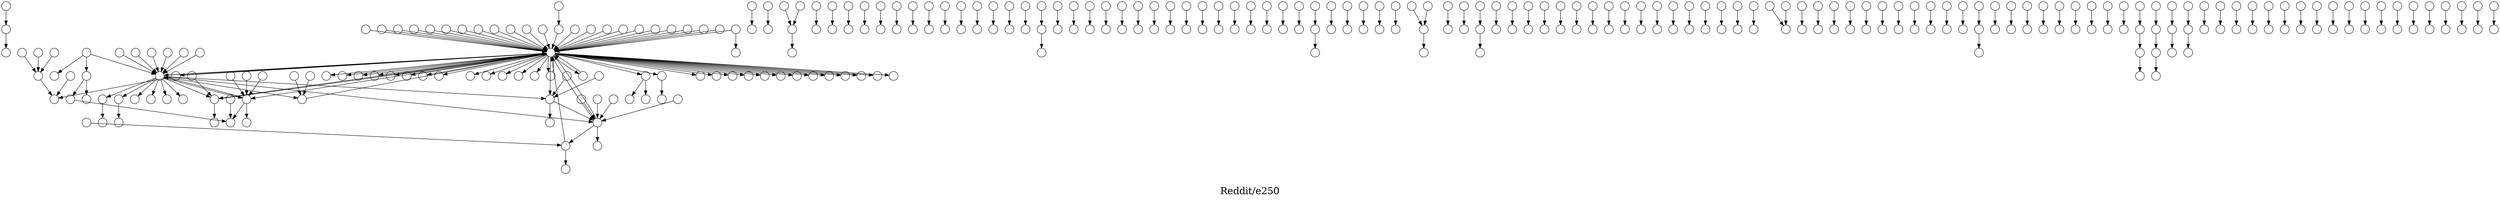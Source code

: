 /*****
Reddit/e250
*****/

digraph G {
  graph [splines=false overlap=false]
  node  [shape=ellipse, width=0.3, height=0.3, label=""]
  108230 ;
  90784 ;
  108256 ;
  1224 ;
  21560 ;
  28394 ;
  30221 ;
  40577 ;
  45993 ;
  47814 ;
  50029 ;
  57238 ;
  64983 ;
  68976 ;
  69650 ;
  72028 ;
  74768 ;
  76860 ;
  77827 ;
  80318 ;
  89394 ;
  92390 ;
  93685 ;
  97553 ;
  99216 ;
  100201 ;
  102274 ;
  103191 ;
  104709 ;
  104833 ;
  105030 ;
  105175 ;
  105784 ;
  107813 ;
  108027 ;
  108238 ;
  108248 ;
  108253 ;
  108257 ;
  47408 ;
  64361 ;
  75709 ;
  77656 ;
  104480 ;
  107877 ;
  108036 ;
  108000 ;
  88031 ;
  107973 ;
  107974 ;
  108103 ;
  39225 ;
  107529 ;
  93611 ;
  107660 ;
  91260 ;
  107114 ;
  104387 ;
  107777 ;
  98768 ;
  102892 ;
  105684 ;
  67951 ;
  86689 ;
  107840 ;
  105077 ;
  608 ;
  609 ;
  107554 ;
  75776 ;
  107616 ;
  64330 ;
  107517 ;
  105411 ;
  107870 ;
  98271 ;
  107398 ;
  69051 ;
  106189 ;
  1104 ;
  1105 ;
  107519 ;
  39230 ;
  108160 ;
  77534 ;
  102847 ;
  51328 ;
  2723 ;
  105743 ;
  107598 ;
  107934 ;
  100653 ;
  97848 ;
  98453 ;
  58943 ;
  58944 ;
  53373 ;
  6399 ;
  106906 ;
  56407 ;
  106303 ;
  28070 ;
  106974 ;
  107234 ;
  108084 ;
  29106 ;
  29107 ;
  47872 ;
  104441 ;
  108228 ;
  108229 ;
  47044 ;
  47045 ;
  70115 ;
  11428 ;
  11429 ;
  53834 ;
  11445 ;
  67910 ;
  103461 ;
  99704 ;
  98642 ;
  61576 ;
  61577 ;
  13399 ;
  34212 ;
  13406 ;
  13407 ;
  17033 ;
  86147 ;
  83602 ;
  17510 ;
  94099 ;
  17614 ;
  21240 ;
  17734 ;
  17735 ;
  61218 ;
  18899 ;
  18900 ;
  78786 ;
  91785 ;
  20260 ;
  20261 ;
  21556 ;
  21557 ;
  22161 ;
  108205 ;
  108209 ;
  71525 ;
  41984 ;
  66676 ;
  102384 ;
  106520 ;
  100753 ;
  24511 ;
  24512 ;
  75756 ;
  24588 ;
  24812 ;
  24813 ;
  24984 ;
  68569 ;
  68570 ;
  90915 ;
  107480 ;
  27930 ;
  62928 ;
  84697 ;
  33142 ;
  57180 ;
  30231 ;
  30232 ;
  33140 ;
  73362 ;
  73363 ;
  34366 ;
  104919 ;
  34369 ;
  34372 ;
  34373 ;
  105971 ;
  36039 ;
  37284 ;
  58409 ;
  68170 ;
  85317 ;
  39227 ;
  39556 ;
  39557 ;
  43859 ;
  50307 ;
  43871 ;
  43884 ;
  43885 ;
  50948 ;
  50949 ;
  45004 ;
  45579 ;
  45580 ;
  46245 ;
  47041 ;
  47042 ;
  47043 ;
  47047 ;
  47048 ;
  47049 ;
  47054 ;
  47055 ;
  47409 ;
  75538 ;
  89054 ;
  49160 ;
  49161 ;
  50821 ;
  50822 ;
  56009 ;
  50942 ;
  50969 ;
  51650 ;
  52300 ;
  50972 ;
  51637 ;
  51638 ;
  51640 ;
  51641 ;
  60412 ;
  51645 ;
  84981 ;
  58476 ;
  107354 ;
  54622 ;
  74884 ;
  54716 ;
  97403 ;
  57967 ;
  57968 ;
  59281 ;
  103974 ;
  59533 ;
  107494 ;
  59537 ;
  59538 ;
  95845 ;
  59571 ;
  59875 ;
  60594 ;
  60595 ;
  61000 ;
  66524 ;
  66525 ;
  62568 ;
  107270 ;
  62728 ;
  94002 ;
  64404 ;
  64405 ;
  64406 ;
  64639 ;
  64640 ;
  65535 ;
  65536 ;
  67970 ;
  67971 ;
  68026 ;
  87286 ;
  68169 ;
  68565 ;
  100395 ;
  68571 ;
  68572 ;
  68573 ;
  69020 ;
  69295 ;
  107972 ;
  71283 ;
  82573 ;
  72728 ;
  73330 ;
  73331 ;
  73333 ;
  73335 ;
  73336 ;
  73337 ;
  73339 ;
  73340 ;
  73344 ;
  73348 ;
  73341 ;
  73342 ;
  73343 ;
  73351 ;
  73352 ;
  73353 ;
  73972 ;
  73973 ;
  74144 ;
  74143 ;
  74773 ;
  74774 ;
  75750 ;
  99197 ;
  77884 ;
  77887 ;
  77991 ;
  77989 ;
  81624 ;
  86211 ;
  86212 ;
  86228 ;
  86229 ;
  89276 ;
  89419 ;
  89421 ;
  89422 ;
  89424 ;
  89425 ;
  105894 ;
  95190 ;
  95191 ;
  95317 ;
  96970 ;
  97767 ;
  98562 ;
  98563 ;
  98606 ;
  100679 ;
  100680 ;
  100736 ;
  100737 ;
  103419 ;
  103420 ;
  104007 ;
  104931 ;
  105818 ;
  105819 ;
  106115 ;
  106129 ;
  107165 ;
  107166 ;
  107172 ;
  107173 ;
  107176 ;
  108230 -> 90784;
  90784 -> 57180;
  108256 -> 1224;
  108256 -> 21560;
  108256 -> 28394;
  108256 -> 30221;
  108256 -> 40577;
  108256 -> 45993;
  108256 -> 47814;
  108256 -> 50029;
  108256 -> 57238;
  108256 -> 64983;
  108256 -> 68976;
  108256 -> 69650;
  108256 -> 72028;
  108256 -> 74768;
  108256 -> 76860;
  108256 -> 77827;
  108256 -> 80318;
  108256 -> 89394;
  108256 -> 92390;
  108256 -> 93685;
  108256 -> 97553;
  108256 -> 99216;
  108256 -> 100201;
  108256 -> 102274;
  108256 -> 103191;
  108256 -> 104709;
  108256 -> 104833;
  108256 -> 105030;
  108256 -> 105175;
  108256 -> 105784;
  108256 -> 107813;
  108256 -> 108027;
  108256 -> 108238;
  108256 -> 108248;
  108256 -> 108253;
  108256 -> 108257;
  99216 -> 66676;
  99216 -> 102384;
  104833 -> 51328;
  105175 -> 108256;
  105784 -> 105077;
  105784 -> 108256;
  107813 -> 108256;
  108027 -> 98768;
  108027 -> 102892;
  108027 -> 108256;
  108238 -> 67951;
  108238 -> 108027;
  108248 -> 105684;
  108248 -> 108256;
  108253 -> 47408;
  108253 -> 64361;
  108253 -> 75709;
  108253 -> 77656;
  108253 -> 104480;
  108253 -> 107877;
  108253 -> 108027;
  108253 -> 108036;
  108253 -> 108238;
  108253 -> 108248;
  108253 -> 108256;
  108253 -> 108257;
  108257 -> 91260;
  108257 -> 107114;
  108257 -> 108253;
  47408 -> 47409;
  107877 -> 86689;
  108036 -> 108256;
  108000 -> 88031;
  107973 -> 107974;
  108103 -> 39225;
  107529 -> 93611;
  107529 -> 107660;
  107529 -> 108253;
  107660 -> 104387;
  107660 -> 107777;
  107777 -> 107114;
  102892 -> 75756;
  102892 -> 108256;
  107840 -> 105077;
  608 -> 609;
  107554 -> 75776;
  107616 -> 64330;
  107517 -> 108256;
  105411 -> 108256;
  107870 -> 98271;
  107398 -> 69051;
  106189 -> 108256;
  1104 -> 1105;
  107519 -> 39230;
  108160 -> 108257;
  77534 -> 102847;
  2723 -> 108036;
  105743 -> 107598;
  105743 -> 108256;
  107934 -> 100653;
  97848 -> 108256;
  98453 -> 108256;
  58943 -> 58944;
  53373 -> 108027;
  6399 -> 107840;
  106906 -> 56407;
  106303 -> 28070;
  106974 -> 108256;
  107234 -> 108256;
  108084 -> 108256;
  29106 -> 29107;
  47872 -> 108253;
  104441 -> 105077;
  108228 -> 108229;
  47044 -> 47045;
  70115 -> 108256;
  11428 -> 11429;
  53834 -> 11445;
  67910 -> 103461;
  99704 -> 98642;
  61576 -> 61577;
  13399 -> 34212;
  13406 -> 13407;
  17033 -> 108256;
  86147 -> 83602;
  17510 -> 94099;
  17614 -> 21240;
  17734 -> 17735;
  61218 -> 108256;
  18899 -> 18900;
  78786 -> 91785;
  20260 -> 20261;
  21556 -> 21557;
  22161 -> 107840;
  108205 -> 108209;
  71525 -> 41984;
  41984 -> 24588;
  106520 -> 100753;
  24511 -> 24512;
  24812 -> 24813;
  24984 -> 108256;
  68569 -> 68570;
  90915 -> 107480;
  27930 -> 108036;
  62928 -> 84697;
  84697 -> 33142;
  30231 -> 30232;
  33140 -> 84697;
  73362 -> 73363;
  34366 -> 104919;
  104919 -> 34369;
  34372 -> 34373;
  105971 -> 108103;
  36039 -> 108256;
  37284 -> 58409;
  68170 -> 108256;
  85317 -> 108103;
  39227 -> 108248;
  39556 -> 39557;
  43859 -> 108238;
  50307 -> 43871;
  43884 -> 43885;
  50948 -> 50949;
  45004 -> 108256;
  45579 -> 45580;
  46245 -> 108257;
  47041 -> 47042;
  47043 -> 47044;
  47047 -> 47048;
  47049 -> 108256;
  47054 -> 47055;
  75538 -> 108238;
  89054 -> 108256;
  49160 -> 49161;
  50821 -> 50822;
  56009 -> 108253;
  50942 -> 108257;
  50969 -> 51650;
  52300 -> 50972;
  51637 -> 51638;
  51640 -> 51641;
  60412 -> 108253;
  51645 -> 84981;
  58476 -> 107354;
  54622 -> 74884;
  54716 -> 97403;
  57967 -> 57968;
  59281 -> 103974;
  59533 -> 107494;
  59537 -> 59538;
  95845 -> 59571;
  59875 -> 108027;
  60594 -> 60595;
  61000 -> 108256;
  66524 -> 66525;
  62568 -> 107270;
  62728 -> 94002;
  64404 -> 64405;
  64405 -> 64406;
  64639 -> 64640;
  65535 -> 65536;
  67970 -> 67971;
  68026 -> 87286;
  68169 -> 68170;
  68565 -> 100395;
  68571 -> 68572;
  68573 -> 108256;
  69020 -> 108256;
  69295 -> 107972;
  71283 -> 82573;
  72728 -> 108027;
  73330 -> 73331;
  73333 -> 73335;
  73335 -> 73336;
  73336 -> 73337;
  73339 -> 73340;
  73340 -> 73344;
  73344 -> 73348;
  73341 -> 73342;
  73342 -> 73343;
  73351 -> 73352;
  73352 -> 73353;
  73972 -> 73973;
  74144 -> 74143;
  74773 -> 74774;
  75750 -> 99197;
  77884 -> 102892;
  77887 -> 107354;
  77991 -> 77989;
  81624 -> 108253;
  86211 -> 86212;
  86228 -> 86229;
  89276 -> 108256;
  89419 -> 107114;
  89421 -> 89422;
  89424 -> 89425;
  105894 -> 108256;
  95190 -> 95191;
  95317 -> 108253;
  96970 -> 108256;
  97767 -> 107840;
  98562 -> 98563;
  98606 -> 108027;
  100679 -> 100680;
  100736 -> 100737;
  103419 -> 103420;
  104007 -> 104931;
  105818 -> 105819;
  106115 -> 106129;
  107165 -> 107166;
  107172 -> 107173;
  107176 -> 108253;
  label = "\nReddit/e250\n";  fontsize=24;
}
